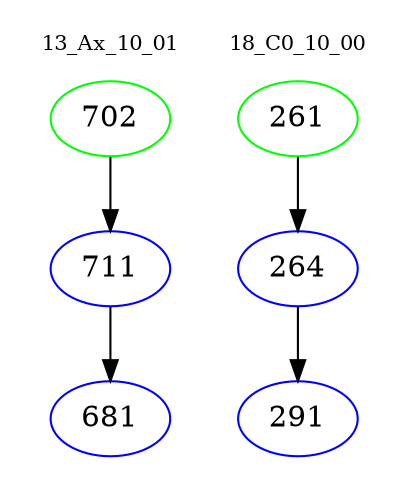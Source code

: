 digraph{
subgraph cluster_0 {
color = white
label = "13_Ax_10_01";
fontsize=10;
T0_702 [label="702", color="green"]
T0_702 -> T0_711 [color="black"]
T0_711 [label="711", color="blue"]
T0_711 -> T0_681 [color="black"]
T0_681 [label="681", color="blue"]
}
subgraph cluster_1 {
color = white
label = "18_C0_10_00";
fontsize=10;
T1_261 [label="261", color="green"]
T1_261 -> T1_264 [color="black"]
T1_264 [label="264", color="blue"]
T1_264 -> T1_291 [color="black"]
T1_291 [label="291", color="blue"]
}
}
